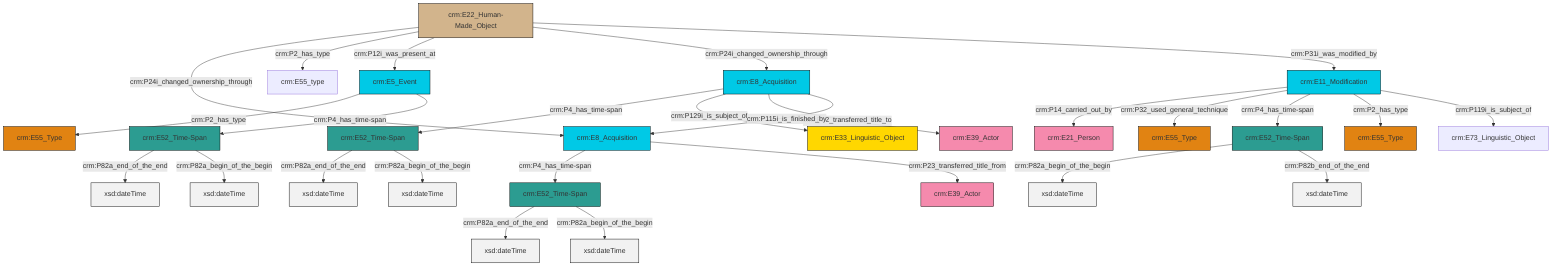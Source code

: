 graph TD
classDef Literal fill:#f2f2f2,stroke:#000000;
classDef CRM_Entity fill:#FFFFFF,stroke:#000000;
classDef Temporal_Entity fill:#00C9E6, stroke:#000000;
classDef Type fill:#E18312, stroke:#000000;
classDef Time-Span fill:#2C9C91, stroke:#000000;
classDef Appellation fill:#FFEB7F, stroke:#000000;
classDef Place fill:#008836, stroke:#000000;
classDef Persistent_Item fill:#B266B2, stroke:#000000;
classDef Conceptual_Object fill:#FFD700, stroke:#000000;
classDef Physical_Thing fill:#D2B48C, stroke:#000000;
classDef Actor fill:#f58aad, stroke:#000000;
classDef PC_Classes fill:#4ce600, stroke:#000000;
classDef Multi fill:#cccccc,stroke:#000000;

2["crm:E11_Modification"]:::Temporal_Entity -->|crm:P14_carried_out_by| 3["crm:E21_Person"]:::Actor
4["crm:E8_Acquisition"]:::Temporal_Entity -->|crm:P4_has_time-span| 5["crm:E52_Time-Span"]:::Time-Span
6["crm:E22_Human-Made_Object"]:::Physical_Thing -->|crm:P24i_changed_ownership_through| 7["crm:E8_Acquisition"]:::Temporal_Entity
2["crm:E11_Modification"]:::Temporal_Entity -->|crm:P32_used_general_technique| 8["crm:E55_Type"]:::Type
6["crm:E22_Human-Made_Object"]:::Physical_Thing -->|crm:P2_has_type| 0["crm:E55_type"]:::Default
5["crm:E52_Time-Span"]:::Time-Span -->|crm:P82a_end_of_the_end| 9[xsd:dateTime]:::Literal
4["crm:E8_Acquisition"]:::Temporal_Entity -->|crm:P129i_is_subject_of| 10["crm:E33_Linguistic_Object"]:::Conceptual_Object
11["crm:E5_Event"]:::Temporal_Entity -->|crm:P2_has_type| 12["crm:E55_Type"]:::Type
14["crm:E52_Time-Span"]:::Time-Span -->|crm:P82a_end_of_the_end| 15[xsd:dateTime]:::Literal
2["crm:E11_Modification"]:::Temporal_Entity -->|crm:P4_has_time-span| 18["crm:E52_Time-Span"]:::Time-Span
11["crm:E5_Event"]:::Temporal_Entity -->|crm:P4_has_time-span| 19["crm:E52_Time-Span"]:::Time-Span
14["crm:E52_Time-Span"]:::Time-Span -->|crm:P82a_begin_of_the_begin| 20[xsd:dateTime]:::Literal
5["crm:E52_Time-Span"]:::Time-Span -->|crm:P82a_begin_of_the_begin| 25[xsd:dateTime]:::Literal
6["crm:E22_Human-Made_Object"]:::Physical_Thing -->|crm:P12i_was_present_at| 11["crm:E5_Event"]:::Temporal_Entity
2["crm:E11_Modification"]:::Temporal_Entity -->|crm:P2_has_type| 22["crm:E55_Type"]:::Type
4["crm:E8_Acquisition"]:::Temporal_Entity -->|crm:P22_transferred_title_to| 16["crm:E39_Actor"]:::Actor
4["crm:E8_Acquisition"]:::Temporal_Entity -->|crm:P115i_is_finished_by| 7["crm:E8_Acquisition"]:::Temporal_Entity
19["crm:E52_Time-Span"]:::Time-Span -->|crm:P82a_end_of_the_end| 27[xsd:dateTime]:::Literal
7["crm:E8_Acquisition"]:::Temporal_Entity -->|crm:P4_has_time-span| 14["crm:E52_Time-Span"]:::Time-Span
18["crm:E52_Time-Span"]:::Time-Span -->|crm:P82a_begin_of_the_begin| 31[xsd:dateTime]:::Literal
2["crm:E11_Modification"]:::Temporal_Entity -->|crm:P119i_is_subject_of| 33["crm:E73_Linguistic_Object"]:::Default
19["crm:E52_Time-Span"]:::Time-Span -->|crm:P82a_begin_of_the_begin| 36[xsd:dateTime]:::Literal
6["crm:E22_Human-Made_Object"]:::Physical_Thing -->|crm:P24i_changed_ownership_through| 4["crm:E8_Acquisition"]:::Temporal_Entity
6["crm:E22_Human-Made_Object"]:::Physical_Thing -->|crm:P31i_was_modified_by| 2["crm:E11_Modification"]:::Temporal_Entity
18["crm:E52_Time-Span"]:::Time-Span -->|crm:P82b_end_of_the_end| 39[xsd:dateTime]:::Literal
7["crm:E8_Acquisition"]:::Temporal_Entity -->|crm:P23_transferred_title_from| 29["crm:E39_Actor"]:::Actor